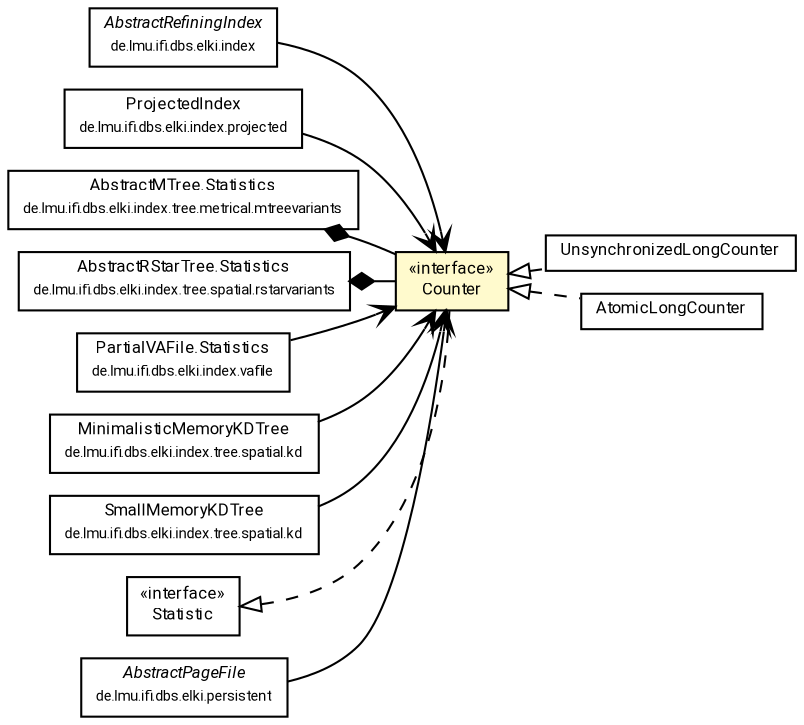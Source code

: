 #!/usr/local/bin/dot
#
# Class diagram 
# Generated by UMLGraph version R5_7_2-60-g0e99a6 (http://www.spinellis.gr/umlgraph/)
#

digraph G {
	graph [fontnames="svg"]
	edge [fontname="Roboto",fontsize=7,labelfontname="Roboto",labelfontsize=7,color="black"];
	node [fontname="Roboto",fontcolor="black",fontsize=8,shape=plaintext,margin=0,width=0,height=0];
	nodesep=0.15;
	ranksep=0.25;
	rankdir=LR;
	// de.lmu.ifi.dbs.elki.index.AbstractRefiningIndex<O>
	c2917567 [label=<<table title="de.lmu.ifi.dbs.elki.index.AbstractRefiningIndex" border="0" cellborder="1" cellspacing="0" cellpadding="2" href="../../index/AbstractRefiningIndex.html" target="_parent">
		<tr><td><table border="0" cellspacing="0" cellpadding="1">
		<tr><td align="center" balign="center"> <font face="Roboto"><i>AbstractRefiningIndex</i></font> </td></tr>
		<tr><td align="center" balign="center"> <font face="Roboto" point-size="7.0">de.lmu.ifi.dbs.elki.index</font> </td></tr>
		</table></td></tr>
		</table>>, URL="../../index/AbstractRefiningIndex.html"];
	// de.lmu.ifi.dbs.elki.index.projected.ProjectedIndex<O, I>
	c2917570 [label=<<table title="de.lmu.ifi.dbs.elki.index.projected.ProjectedIndex" border="0" cellborder="1" cellspacing="0" cellpadding="2" href="../../index/projected/ProjectedIndex.html" target="_parent">
		<tr><td><table border="0" cellspacing="0" cellpadding="1">
		<tr><td align="center" balign="center"> <font face="Roboto">ProjectedIndex</font> </td></tr>
		<tr><td align="center" balign="center"> <font face="Roboto" point-size="7.0">de.lmu.ifi.dbs.elki.index.projected</font> </td></tr>
		</table></td></tr>
		</table>>, URL="../../index/projected/ProjectedIndex.html"];
	// de.lmu.ifi.dbs.elki.index.tree.metrical.mtreevariants.AbstractMTree<O, N extends de.lmu.ifi.dbs.elki.index.tree.metrical.mtreevariants.AbstractMTreeNode<O, N, E>, E extends de.lmu.ifi.dbs.elki.index.tree.metrical.mtreevariants.MTreeEntry, S extends de.lmu.ifi.dbs.elki.index.tree.metrical.mtreevariants.MTreeSettings<O, N, E>>.Statistics
	c2917627 [label=<<table title="de.lmu.ifi.dbs.elki.index.tree.metrical.mtreevariants.AbstractMTree.Statistics" border="0" cellborder="1" cellspacing="0" cellpadding="2" href="../../index/tree/metrical/mtreevariants/AbstractMTree.Statistics.html" target="_parent">
		<tr><td><table border="0" cellspacing="0" cellpadding="1">
		<tr><td align="center" balign="center"> <font face="Roboto">AbstractMTree.Statistics</font> </td></tr>
		<tr><td align="center" balign="center"> <font face="Roboto" point-size="7.0">de.lmu.ifi.dbs.elki.index.tree.metrical.mtreevariants</font> </td></tr>
		</table></td></tr>
		</table>>, URL="../../index/tree/metrical/mtreevariants/AbstractMTree.Statistics.html"];
	// de.lmu.ifi.dbs.elki.index.tree.spatial.rstarvariants.AbstractRStarTree<N extends de.lmu.ifi.dbs.elki.index.tree.spatial.rstarvariants.AbstractRStarTreeNode<N, E>, E extends de.lmu.ifi.dbs.elki.index.tree.spatial.SpatialEntry, S extends de.lmu.ifi.dbs.elki.index.tree.spatial.rstarvariants.RTreeSettings>.Statistics
	c2917769 [label=<<table title="de.lmu.ifi.dbs.elki.index.tree.spatial.rstarvariants.AbstractRStarTree.Statistics" border="0" cellborder="1" cellspacing="0" cellpadding="2" href="../../index/tree/spatial/rstarvariants/AbstractRStarTree.Statistics.html" target="_parent">
		<tr><td><table border="0" cellspacing="0" cellpadding="1">
		<tr><td align="center" balign="center"> <font face="Roboto">AbstractRStarTree.Statistics</font> </td></tr>
		<tr><td align="center" balign="center"> <font face="Roboto" point-size="7.0">de.lmu.ifi.dbs.elki.index.tree.spatial.rstarvariants</font> </td></tr>
		</table></td></tr>
		</table>>, URL="../../index/tree/spatial/rstarvariants/AbstractRStarTree.Statistics.html"];
	// de.lmu.ifi.dbs.elki.index.vafile.PartialVAFile.Statistics
	c2917858 [label=<<table title="de.lmu.ifi.dbs.elki.index.vafile.PartialVAFile.Statistics" border="0" cellborder="1" cellspacing="0" cellpadding="2" href="../../index/vafile/PartialVAFile.Statistics.html" target="_parent">
		<tr><td><table border="0" cellspacing="0" cellpadding="1">
		<tr><td align="center" balign="center"> <font face="Roboto">PartialVAFile.Statistics</font> </td></tr>
		<tr><td align="center" balign="center"> <font face="Roboto" point-size="7.0">de.lmu.ifi.dbs.elki.index.vafile</font> </td></tr>
		</table></td></tr>
		</table>>, URL="../../index/vafile/PartialVAFile.Statistics.html"];
	// de.lmu.ifi.dbs.elki.index.tree.spatial.kd.MinimalisticMemoryKDTree<O extends de.lmu.ifi.dbs.elki.data.NumberVector>
	c2917872 [label=<<table title="de.lmu.ifi.dbs.elki.index.tree.spatial.kd.MinimalisticMemoryKDTree" border="0" cellborder="1" cellspacing="0" cellpadding="2" href="../../index/tree/spatial/kd/MinimalisticMemoryKDTree.html" target="_parent">
		<tr><td><table border="0" cellspacing="0" cellpadding="1">
		<tr><td align="center" balign="center"> <font face="Roboto">MinimalisticMemoryKDTree</font> </td></tr>
		<tr><td align="center" balign="center"> <font face="Roboto" point-size="7.0">de.lmu.ifi.dbs.elki.index.tree.spatial.kd</font> </td></tr>
		</table></td></tr>
		</table>>, URL="../../index/tree/spatial/kd/MinimalisticMemoryKDTree.html"];
	// de.lmu.ifi.dbs.elki.index.tree.spatial.kd.SmallMemoryKDTree<O extends de.lmu.ifi.dbs.elki.data.NumberVector>
	c2917878 [label=<<table title="de.lmu.ifi.dbs.elki.index.tree.spatial.kd.SmallMemoryKDTree" border="0" cellborder="1" cellspacing="0" cellpadding="2" href="../../index/tree/spatial/kd/SmallMemoryKDTree.html" target="_parent">
		<tr><td><table border="0" cellspacing="0" cellpadding="1">
		<tr><td align="center" balign="center"> <font face="Roboto">SmallMemoryKDTree</font> </td></tr>
		<tr><td align="center" balign="center"> <font face="Roboto" point-size="7.0">de.lmu.ifi.dbs.elki.index.tree.spatial.kd</font> </td></tr>
		</table></td></tr>
		</table>>, URL="../../index/tree/spatial/kd/SmallMemoryKDTree.html"];
	// de.lmu.ifi.dbs.elki.logging.statistics.UnsynchronizedLongCounter
	c2918101 [label=<<table title="de.lmu.ifi.dbs.elki.logging.statistics.UnsynchronizedLongCounter" border="0" cellborder="1" cellspacing="0" cellpadding="2" href="UnsynchronizedLongCounter.html" target="_parent">
		<tr><td><table border="0" cellspacing="0" cellpadding="1">
		<tr><td align="center" balign="center"> <font face="Roboto">UnsynchronizedLongCounter</font> </td></tr>
		</table></td></tr>
		</table>>, URL="UnsynchronizedLongCounter.html"];
	// de.lmu.ifi.dbs.elki.logging.statistics.AtomicLongCounter
	c2918104 [label=<<table title="de.lmu.ifi.dbs.elki.logging.statistics.AtomicLongCounter" border="0" cellborder="1" cellspacing="0" cellpadding="2" href="AtomicLongCounter.html" target="_parent">
		<tr><td><table border="0" cellspacing="0" cellpadding="1">
		<tr><td align="center" balign="center"> <font face="Roboto">AtomicLongCounter</font> </td></tr>
		</table></td></tr>
		</table>>, URL="AtomicLongCounter.html"];
	// de.lmu.ifi.dbs.elki.logging.statistics.Statistic
	c2918107 [label=<<table title="de.lmu.ifi.dbs.elki.logging.statistics.Statistic" border="0" cellborder="1" cellspacing="0" cellpadding="2" href="Statistic.html" target="_parent">
		<tr><td><table border="0" cellspacing="0" cellpadding="1">
		<tr><td align="center" balign="center"> &#171;interface&#187; </td></tr>
		<tr><td align="center" balign="center"> <font face="Roboto">Statistic</font> </td></tr>
		</table></td></tr>
		</table>>, URL="Statistic.html"];
	// de.lmu.ifi.dbs.elki.logging.statistics.Counter
	c2918109 [label=<<table title="de.lmu.ifi.dbs.elki.logging.statistics.Counter" border="0" cellborder="1" cellspacing="0" cellpadding="2" bgcolor="lemonChiffon" href="Counter.html" target="_parent">
		<tr><td><table border="0" cellspacing="0" cellpadding="1">
		<tr><td align="center" balign="center"> &#171;interface&#187; </td></tr>
		<tr><td align="center" balign="center"> <font face="Roboto">Counter</font> </td></tr>
		</table></td></tr>
		</table>>, URL="Counter.html"];
	// de.lmu.ifi.dbs.elki.persistent.AbstractPageFile<P extends de.lmu.ifi.dbs.elki.persistent.Page>
	c2918344 [label=<<table title="de.lmu.ifi.dbs.elki.persistent.AbstractPageFile" border="0" cellborder="1" cellspacing="0" cellpadding="2" href="../../persistent/AbstractPageFile.html" target="_parent">
		<tr><td><table border="0" cellspacing="0" cellpadding="1">
		<tr><td align="center" balign="center"> <font face="Roboto"><i>AbstractPageFile</i></font> </td></tr>
		<tr><td align="center" balign="center"> <font face="Roboto" point-size="7.0">de.lmu.ifi.dbs.elki.persistent</font> </td></tr>
		</table></td></tr>
		</table>>, URL="../../persistent/AbstractPageFile.html"];
	// de.lmu.ifi.dbs.elki.index.tree.metrical.mtreevariants.AbstractMTree<O, N extends de.lmu.ifi.dbs.elki.index.tree.metrical.mtreevariants.AbstractMTreeNode<O, N, E>, E extends de.lmu.ifi.dbs.elki.index.tree.metrical.mtreevariants.MTreeEntry, S extends de.lmu.ifi.dbs.elki.index.tree.metrical.mtreevariants.MTreeSettings<O, N, E>>.Statistics composed de.lmu.ifi.dbs.elki.logging.statistics.Counter
	c2917627 -> c2918109 [arrowhead=none,arrowtail=diamond,dir=back,weight=6];
	// de.lmu.ifi.dbs.elki.index.tree.spatial.rstarvariants.AbstractRStarTree<N extends de.lmu.ifi.dbs.elki.index.tree.spatial.rstarvariants.AbstractRStarTreeNode<N, E>, E extends de.lmu.ifi.dbs.elki.index.tree.spatial.SpatialEntry, S extends de.lmu.ifi.dbs.elki.index.tree.spatial.rstarvariants.RTreeSettings>.Statistics composed de.lmu.ifi.dbs.elki.logging.statistics.Counter
	c2917769 -> c2918109 [arrowhead=none,arrowtail=diamond,dir=back,weight=6];
	// de.lmu.ifi.dbs.elki.logging.statistics.UnsynchronizedLongCounter implements de.lmu.ifi.dbs.elki.logging.statistics.Counter
	c2918109 -> c2918101 [arrowtail=empty,style=dashed,dir=back,weight=9];
	// de.lmu.ifi.dbs.elki.logging.statistics.AtomicLongCounter implements de.lmu.ifi.dbs.elki.logging.statistics.Counter
	c2918109 -> c2918104 [arrowtail=empty,style=dashed,dir=back,weight=9];
	// de.lmu.ifi.dbs.elki.logging.statistics.Counter implements de.lmu.ifi.dbs.elki.logging.statistics.Statistic
	c2918107 -> c2918109 [arrowtail=empty,style=dashed,dir=back,weight=9];
	// de.lmu.ifi.dbs.elki.index.AbstractRefiningIndex<O> navassoc de.lmu.ifi.dbs.elki.logging.statistics.Counter
	c2917567 -> c2918109 [arrowhead=open,weight=1];
	// de.lmu.ifi.dbs.elki.index.projected.ProjectedIndex<O, I> navassoc de.lmu.ifi.dbs.elki.logging.statistics.Counter
	c2917570 -> c2918109 [arrowhead=open,weight=1];
	// de.lmu.ifi.dbs.elki.index.vafile.PartialVAFile.Statistics navassoc de.lmu.ifi.dbs.elki.logging.statistics.Counter
	c2917858 -> c2918109 [arrowhead=open,weight=1];
	// de.lmu.ifi.dbs.elki.index.tree.spatial.kd.MinimalisticMemoryKDTree<O extends de.lmu.ifi.dbs.elki.data.NumberVector> navassoc de.lmu.ifi.dbs.elki.logging.statistics.Counter
	c2917872 -> c2918109 [arrowhead=open,weight=1];
	// de.lmu.ifi.dbs.elki.index.tree.spatial.kd.SmallMemoryKDTree<O extends de.lmu.ifi.dbs.elki.data.NumberVector> navassoc de.lmu.ifi.dbs.elki.logging.statistics.Counter
	c2917878 -> c2918109 [arrowhead=open,weight=1];
	// de.lmu.ifi.dbs.elki.persistent.AbstractPageFile<P extends de.lmu.ifi.dbs.elki.persistent.Page> navassoc de.lmu.ifi.dbs.elki.logging.statistics.Counter
	c2918344 -> c2918109 [arrowhead=open,weight=1];
}

